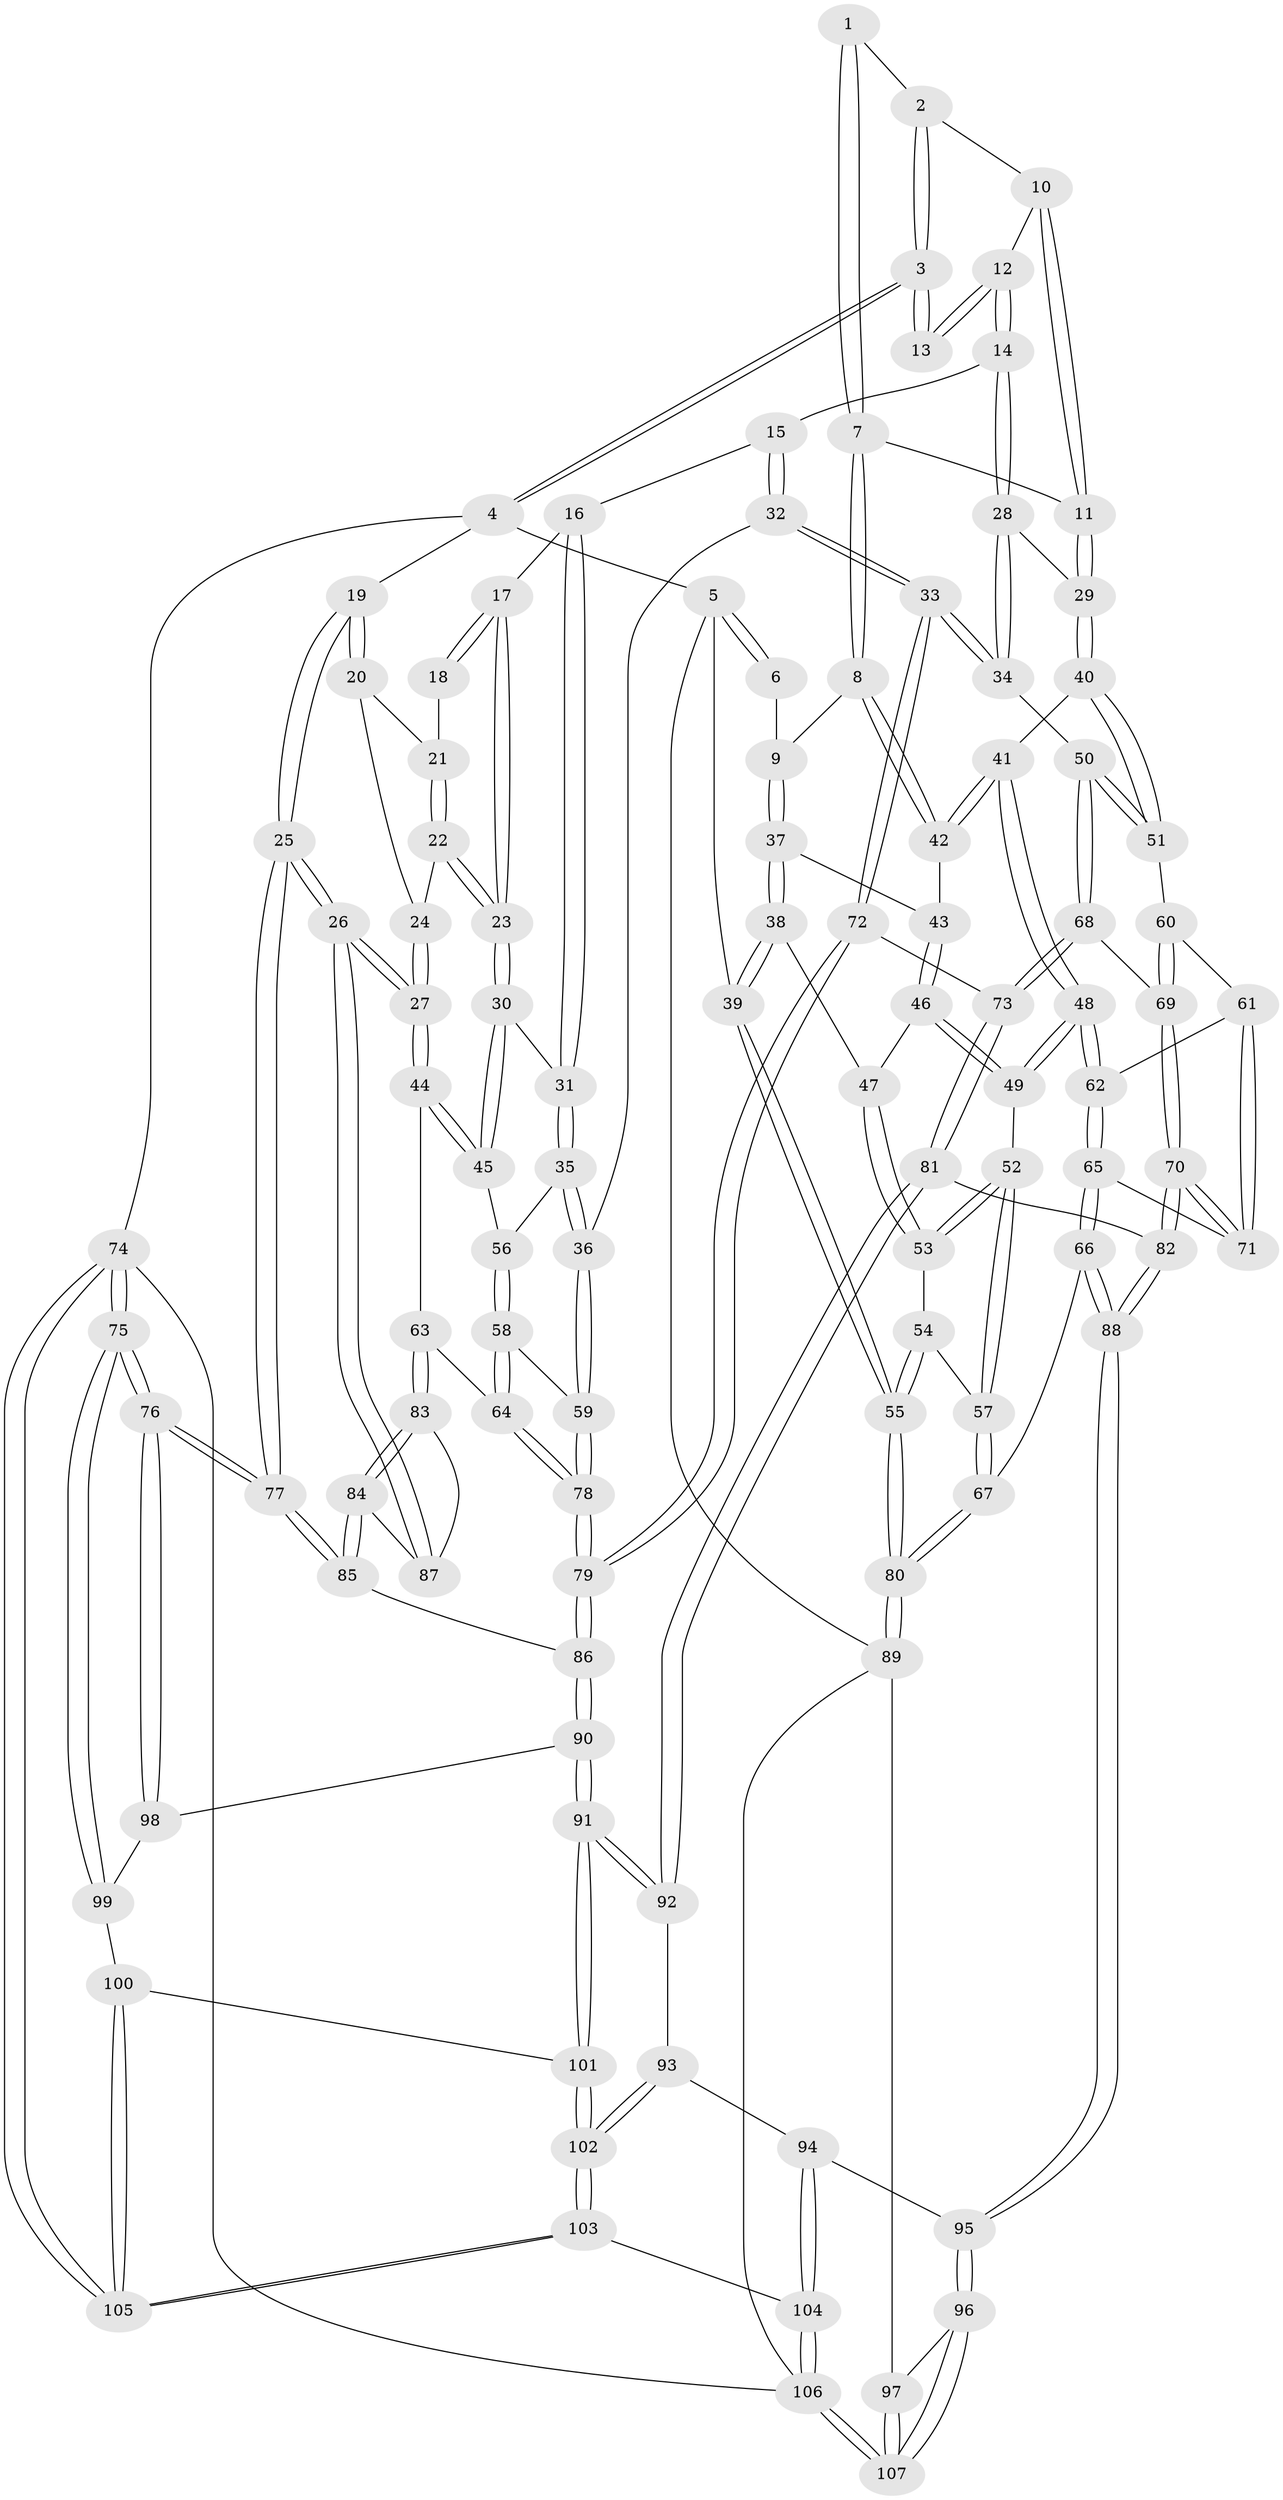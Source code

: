 // coarse degree distribution, {3: 0.109375, 4: 0.4375, 6: 0.125, 5: 0.328125}
// Generated by graph-tools (version 1.1) at 2025/42/03/06/25 10:42:31]
// undirected, 107 vertices, 264 edges
graph export_dot {
graph [start="1"]
  node [color=gray90,style=filled];
  1 [pos="+0.4814228850948515+0"];
  2 [pos="+0.5744808242720942+0"];
  3 [pos="+1+0"];
  4 [pos="+1+0"];
  5 [pos="+0+0"];
  6 [pos="+0.056916642301597334+0"];
  7 [pos="+0.2823559989185436+0.110101622233079"];
  8 [pos="+0.21132674422544767+0.13491678270792715"];
  9 [pos="+0.2102897632753066+0.13388221751125817"];
  10 [pos="+0.5797696618805269+0"];
  11 [pos="+0.4213044710226217+0.15420349391984287"];
  12 [pos="+0.6550000997059244+0.03996228359418743"];
  13 [pos="+0.8799155716634048+0.05974993597178849"];
  14 [pos="+0.6619428609272101+0.06456340224079378"];
  15 [pos="+0.6758226851638753+0.08448263451827055"];
  16 [pos="+0.8009992346933108+0.15321300650685535"];
  17 [pos="+0.8399825951085663+0.15029908398648925"];
  18 [pos="+0.8658797629371978+0.12887418082473792"];
  19 [pos="+1+0"];
  20 [pos="+1+0.061181529866808776"];
  21 [pos="+0.958828663774431+0.12931765164370548"];
  22 [pos="+0.9227860428075777+0.2166718180486527"];
  23 [pos="+0.9141079755019722+0.22618604608695145"];
  24 [pos="+0.9744651498580754+0.2083530714375722"];
  25 [pos="+1+0.32687674165560093"];
  26 [pos="+1+0.3270468752680738"];
  27 [pos="+1+0.32203799955952844"];
  28 [pos="+0.5529158894149944+0.22739537243658495"];
  29 [pos="+0.421767021296532+0.20801791153980514"];
  30 [pos="+0.9106826562292842+0.272457451894271"];
  31 [pos="+0.8058854761090216+0.21498152053559233"];
  32 [pos="+0.6983897866388995+0.3313008480758113"];
  33 [pos="+0.619197531060836+0.35054342376195774"];
  34 [pos="+0.5823796533298029+0.33139831149978416"];
  35 [pos="+0.7737851102174901+0.3002516589488009"];
  36 [pos="+0.7074166468910024+0.33503131870039"];
  37 [pos="+0.0019743219452640778+0.1448719769290939"];
  38 [pos="+0+0.12961723564484864"];
  39 [pos="+0+0.07278333046005432"];
  40 [pos="+0.40283421607778364+0.2438051851897308"];
  41 [pos="+0.2854348755897026+0.27641568971649977"];
  42 [pos="+0.21226390102265935+0.143136555666057"];
  43 [pos="+0.13098994167758357+0.24314469579870818"];
  44 [pos="+0.9338139386612127+0.3184583712873"];
  45 [pos="+0.9149179189120666+0.2981636052270005"];
  46 [pos="+0.12790257802247498+0.2584537600850999"];
  47 [pos="+0.0604583480081179+0.2727753918606347"];
  48 [pos="+0.2612387357494634+0.32846972322792567"];
  49 [pos="+0.1617236374044346+0.32192646272181047"];
  50 [pos="+0.4898447719134212+0.34505327019820076"];
  51 [pos="+0.4517242026850284+0.3318647445429968"];
  52 [pos="+0.1406979647095827+0.33854251374155864"];
  53 [pos="+0.06257952959284838+0.3238106335429556"];
  54 [pos="+0.05258515015745569+0.33361027748801414"];
  55 [pos="+0+0.46656219756229883"];
  56 [pos="+0.8507903097166809+0.3026429406431154"];
  57 [pos="+0.11377690026859344+0.4116963060182917"];
  58 [pos="+0.8193580975659507+0.4021060611320823"];
  59 [pos="+0.7170160365984064+0.3506434137099183"];
  60 [pos="+0.4436751573804605+0.34156977852625564"];
  61 [pos="+0.38252075800797225+0.3788874234403192"];
  62 [pos="+0.2683387144745989+0.35870578040243317"];
  63 [pos="+0.8922472970904441+0.4215498574061992"];
  64 [pos="+0.8466302728768575+0.4197973039067083"];
  65 [pos="+0.2632656897126247+0.4162497999077601"];
  66 [pos="+0.1784920743594197+0.5923630036665711"];
  67 [pos="+0.08022395094559165+0.5762637312128961"];
  68 [pos="+0.49030852543539477+0.4304051787881615"];
  69 [pos="+0.4268904959683251+0.4361241988899053"];
  70 [pos="+0.3999158217314951+0.463842240540146"];
  71 [pos="+0.3868774404974269+0.4511018454401236"];
  72 [pos="+0.572533437494693+0.521949445348317"];
  73 [pos="+0.552908828496378+0.5332865435130841"];
  74 [pos="+1+1"];
  75 [pos="+1+1"];
  76 [pos="+1+0.7359441816543101"];
  77 [pos="+1+0.6145519874952925"];
  78 [pos="+0.7372881565151451+0.543726280549692"];
  79 [pos="+0.7367701099672097+0.5465035128443707"];
  80 [pos="+0+0.5959106979141686"];
  81 [pos="+0.5068143913712252+0.5854707236185398"];
  82 [pos="+0.4246114770536257+0.6075210358365931"];
  83 [pos="+0.9071837415209664+0.4508003047381155"];
  84 [pos="+0.9205014015769519+0.5119082771492597"];
  85 [pos="+0.9256920540177702+0.5716219042527128"];
  86 [pos="+0.809261307844737+0.6496446781008968"];
  87 [pos="+1+0.4070811523512966"];
  88 [pos="+0.3107142721227325+0.6939432006117415"];
  89 [pos="+0+0.76417882501661"];
  90 [pos="+0.8087264269255833+0.6520824878664552"];
  91 [pos="+0.7259756681600473+0.7549595773433753"];
  92 [pos="+0.6513242352856092+0.7381026969752023"];
  93 [pos="+0.5121471434979208+0.8091764192046581"];
  94 [pos="+0.43509888131388014+0.824514480069604"];
  95 [pos="+0.3212069860324794+0.7729696928652052"];
  96 [pos="+0.3034254871730303+0.8037845035079587"];
  97 [pos="+0.04830041822675165+0.875278464179551"];
  98 [pos="+0.9708884869773333+0.7845223679697504"];
  99 [pos="+0.9136463873297042+0.8825917465530402"];
  100 [pos="+0.8947228541842551+0.8944673952089341"];
  101 [pos="+0.7420198488225023+0.8752966522389706"];
  102 [pos="+0.6988006552015547+0.9617585608854594"];
  103 [pos="+0.644607267476226+1"];
  104 [pos="+0.6145833578816963+1"];
  105 [pos="+1+1"];
  106 [pos="+0.24385831548613446+1"];
  107 [pos="+0.24377995430433805+1"];
  1 -- 2;
  1 -- 7;
  1 -- 7;
  2 -- 3;
  2 -- 3;
  2 -- 10;
  3 -- 4;
  3 -- 4;
  3 -- 13;
  3 -- 13;
  4 -- 5;
  4 -- 19;
  4 -- 74;
  5 -- 6;
  5 -- 6;
  5 -- 39;
  5 -- 89;
  6 -- 9;
  7 -- 8;
  7 -- 8;
  7 -- 11;
  8 -- 9;
  8 -- 42;
  8 -- 42;
  9 -- 37;
  9 -- 37;
  10 -- 11;
  10 -- 11;
  10 -- 12;
  11 -- 29;
  11 -- 29;
  12 -- 13;
  12 -- 13;
  12 -- 14;
  12 -- 14;
  14 -- 15;
  14 -- 28;
  14 -- 28;
  15 -- 16;
  15 -- 32;
  15 -- 32;
  16 -- 17;
  16 -- 31;
  16 -- 31;
  17 -- 18;
  17 -- 18;
  17 -- 23;
  17 -- 23;
  18 -- 21;
  19 -- 20;
  19 -- 20;
  19 -- 25;
  19 -- 25;
  20 -- 21;
  20 -- 24;
  21 -- 22;
  21 -- 22;
  22 -- 23;
  22 -- 23;
  22 -- 24;
  23 -- 30;
  23 -- 30;
  24 -- 27;
  24 -- 27;
  25 -- 26;
  25 -- 26;
  25 -- 77;
  25 -- 77;
  26 -- 27;
  26 -- 27;
  26 -- 87;
  26 -- 87;
  27 -- 44;
  27 -- 44;
  28 -- 29;
  28 -- 34;
  28 -- 34;
  29 -- 40;
  29 -- 40;
  30 -- 31;
  30 -- 45;
  30 -- 45;
  31 -- 35;
  31 -- 35;
  32 -- 33;
  32 -- 33;
  32 -- 36;
  33 -- 34;
  33 -- 34;
  33 -- 72;
  33 -- 72;
  34 -- 50;
  35 -- 36;
  35 -- 36;
  35 -- 56;
  36 -- 59;
  36 -- 59;
  37 -- 38;
  37 -- 38;
  37 -- 43;
  38 -- 39;
  38 -- 39;
  38 -- 47;
  39 -- 55;
  39 -- 55;
  40 -- 41;
  40 -- 51;
  40 -- 51;
  41 -- 42;
  41 -- 42;
  41 -- 48;
  41 -- 48;
  42 -- 43;
  43 -- 46;
  43 -- 46;
  44 -- 45;
  44 -- 45;
  44 -- 63;
  45 -- 56;
  46 -- 47;
  46 -- 49;
  46 -- 49;
  47 -- 53;
  47 -- 53;
  48 -- 49;
  48 -- 49;
  48 -- 62;
  48 -- 62;
  49 -- 52;
  50 -- 51;
  50 -- 51;
  50 -- 68;
  50 -- 68;
  51 -- 60;
  52 -- 53;
  52 -- 53;
  52 -- 57;
  52 -- 57;
  53 -- 54;
  54 -- 55;
  54 -- 55;
  54 -- 57;
  55 -- 80;
  55 -- 80;
  56 -- 58;
  56 -- 58;
  57 -- 67;
  57 -- 67;
  58 -- 59;
  58 -- 64;
  58 -- 64;
  59 -- 78;
  59 -- 78;
  60 -- 61;
  60 -- 69;
  60 -- 69;
  61 -- 62;
  61 -- 71;
  61 -- 71;
  62 -- 65;
  62 -- 65;
  63 -- 64;
  63 -- 83;
  63 -- 83;
  64 -- 78;
  64 -- 78;
  65 -- 66;
  65 -- 66;
  65 -- 71;
  66 -- 67;
  66 -- 88;
  66 -- 88;
  67 -- 80;
  67 -- 80;
  68 -- 69;
  68 -- 73;
  68 -- 73;
  69 -- 70;
  69 -- 70;
  70 -- 71;
  70 -- 71;
  70 -- 82;
  70 -- 82;
  72 -- 73;
  72 -- 79;
  72 -- 79;
  73 -- 81;
  73 -- 81;
  74 -- 75;
  74 -- 75;
  74 -- 105;
  74 -- 105;
  74 -- 106;
  75 -- 76;
  75 -- 76;
  75 -- 99;
  75 -- 99;
  76 -- 77;
  76 -- 77;
  76 -- 98;
  76 -- 98;
  77 -- 85;
  77 -- 85;
  78 -- 79;
  78 -- 79;
  79 -- 86;
  79 -- 86;
  80 -- 89;
  80 -- 89;
  81 -- 82;
  81 -- 92;
  81 -- 92;
  82 -- 88;
  82 -- 88;
  83 -- 84;
  83 -- 84;
  83 -- 87;
  84 -- 85;
  84 -- 85;
  84 -- 87;
  85 -- 86;
  86 -- 90;
  86 -- 90;
  88 -- 95;
  88 -- 95;
  89 -- 97;
  89 -- 106;
  90 -- 91;
  90 -- 91;
  90 -- 98;
  91 -- 92;
  91 -- 92;
  91 -- 101;
  91 -- 101;
  92 -- 93;
  93 -- 94;
  93 -- 102;
  93 -- 102;
  94 -- 95;
  94 -- 104;
  94 -- 104;
  95 -- 96;
  95 -- 96;
  96 -- 97;
  96 -- 107;
  96 -- 107;
  97 -- 107;
  97 -- 107;
  98 -- 99;
  99 -- 100;
  100 -- 101;
  100 -- 105;
  100 -- 105;
  101 -- 102;
  101 -- 102;
  102 -- 103;
  102 -- 103;
  103 -- 104;
  103 -- 105;
  103 -- 105;
  104 -- 106;
  104 -- 106;
  106 -- 107;
  106 -- 107;
}
